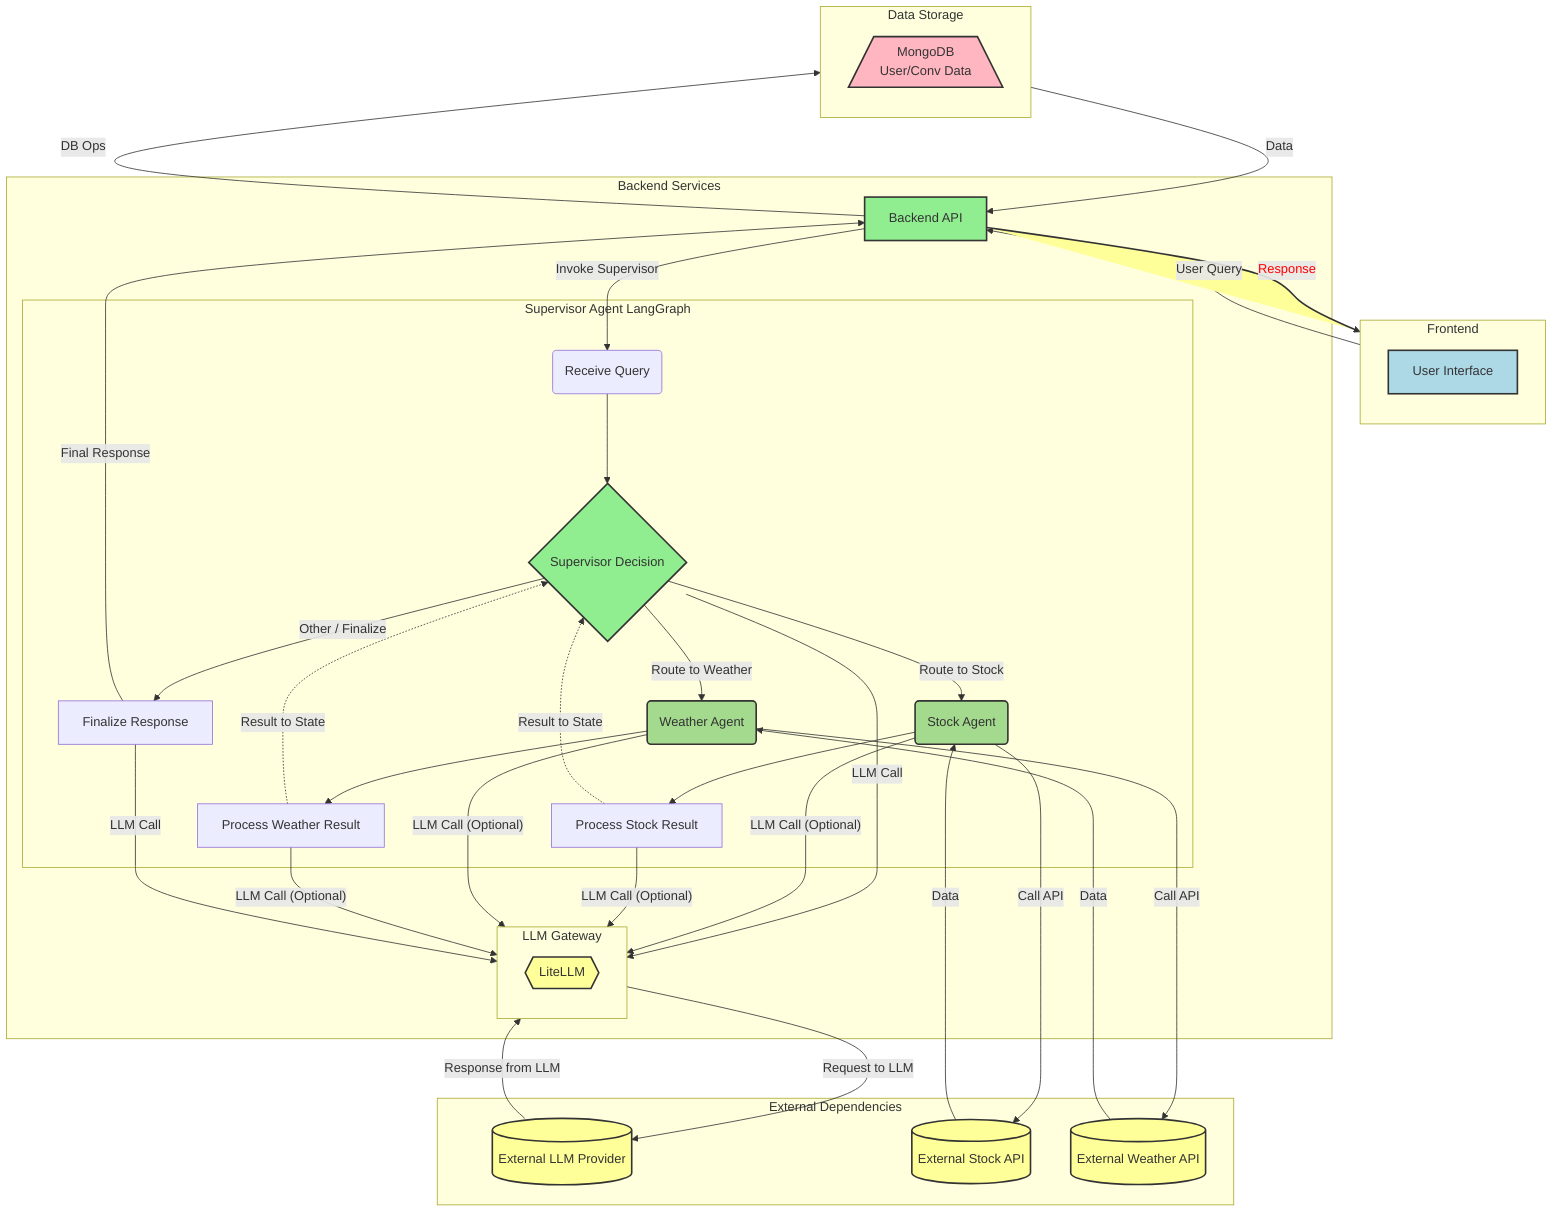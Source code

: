 %% title: Revised Phase 3 Architecture Diagram: Add Second Specialized Agent & Enhance Routing
%% Mermaid initialization for styling
%%{
  init: {
    'theme': 'base', %% Starting from a base theme for customization
    'themeVariables': {
      'fontFamily': 'Arial, sans-serif', %% Using a common, readable font
      'fontSize': '16px',             %% Slightly larger font size
      'primaryColor': '#ADD8E6',       %% Light Blue (UI)
      'secondaryColor': '#90EE90',      %% Light Green (Backend/Supervisor)
      'tertiaryColor': '#A3DA8D',       %% Medium Green (Specialized Agent)
      'quaternaryColor': '#FFB6C1',     %% Light Red/Pink (Database/Memory/Resources)
      'lineColor': '#555',              %% Darker lines for clarity
      'nodeBorder': '#333',             %% Darker node borders
      'primaryTextColor': '#333',       %% Dark text for readability
      'clusterBorder': '#BBB',          %% Lighter border for subgraphs
      'clusterBkg': '#F9f9f9'           %% Light background for subgraphs
    },
    'flowchart': {
      'curve': 'basis' %% Use 'basis' or 'linear' for curved lines
    },
    'look': 'handDrawn' %% Request hand-drawn look - support is renderer-dependent
  }
}%%
flowchart TD

    %% Define Custom Styles
    classDef uiStyle fill:#ADD8E6,stroke:#333,stroke-width:2px;
    %% Backend and Supervisor color
    classDef backendStyle fill:#90EE90,stroke:#333,stroke-width:2px;
    %% Specialized Agent color
    classDef agentStyle fill:#A3DA8D,stroke:#333,stroke-width:2px;
    classDef dbStyle fill:#FFB6C1,stroke:#333,stroke-width:2px;
    classDef externalStyle fill:#FFFF99,stroke:#333,stroke-width:2px;
    %% Tools/Resources color
    classDef resourceStyle fill:#FFB6C1,stroke:#333,stroke-width:2px;

    %% Define Nodes and Subgraphs with IDs and Titles

    subgraph FE[Frontend]
        direction TB
        UI[User Interface]:::uiStyle
    end

    %% Backend Services contains the core application logic
    subgraph BS[Backend Services]
        direction TB
        BackendAPI[Backend API]:::backendStyle

        %% Main LangGraph orchestrated by the Supervisor
        subgraph SupervisorGraph[Supervisor Agent LangGraph]
            direction TB
            Input(Receive Query)
            %% Supervisor Node decides routing
            SupervisorNode{Supervisor Decision}:::backendStyle
            %% First Specialized Agent Node (Stock Agent)
            StockAgentNode(Stock Agent):::agentStyle
            %% Node to process results from the Stock agent
            ProcessStockResult[Process Stock Result]
            %% Second Specialized Agent Node (Weather Agent)
            WeatherAgentNode(Weather Agent):::agentStyle
            %% Node to process results from the Weather agent
            ProcessWeatherResult[Process Weather Result]
            %% Node to finalize the response before sending back
            FinalizeResponse[Finalize Response]
        end

        %% LLM Gateway for abstracting LLM calls
        subgraph LG[LLM Gateway]
            direction TB
            %% LiteLLM component
            LiteLLMGateway{{LiteLLM}}:::externalStyle
        end


    end
        %% Data Storage for user and conversation data
    subgraph DS[Data Storage]
             direction TB
             %% User and Conversation History Data in MongoDB
             MongoDB[/MongoDB<br>User/Conv Data\]:::dbStyle
        end
    %% External APIs and services
    subgraph ED[External Dependencies]
        direction TB
        %% External LLM Provider
        ExternalLLM[(External LLM Provider)]:::externalStyle
        %% Stock API used by the Stock Agent
        StockAPI[(External Stock API)]:::externalStyle
        %% New: Weather API used by the Weather Agent
        WeatherAPI[(External Weather API)]:::externalStyle
    end

    %% Define Flow (Edges)

    %% Frontend sends queries to Backend API
    FE -- "User Query" --> BackendAPI;
    %% Backend API sends response back to Frontend
    BackendAPI -- "Response" --> FE;

    %% Backend API invokes the Supervisor LangGraph
    BackendAPI -- "Invoke Supervisor" --> Input;

    %% Flow within Supervisor LangGraph
    Input --> SupervisorNode;

    %% Supervisor routes to Specialized Agents (Stock or Weather)
    SupervisorNode -- "Route to Stock" --> StockAgentNode;
    %% New: Routing to Weather Agent
    SupervisorNode -- "Route to Weather" --> WeatherAgentNode;
    %% Simplified: Supervisor can also finalize directly for simple queries
    SupervisorNode -- "Other / Finalize" --> FinalizeResponse;

    %% Specialized Agent performs task and returns to Supervisor flow (conceptual return via state update)
    %% Stock Agent task and result processing
    StockAgentNode --> ProcessStockResult;
    %% New: Weather Agent task and result processing
    WeatherAgentNode --> ProcessWeatherResult;

    %% Results are available for Supervisor after processing
    ProcessStockResult -. "Result to State" .-> SupervisorNode;
    ProcessWeatherResult -. "Result to State" .-> SupervisorNode;

    %% Specialized Agents interact with their tools
    %% Stock Agent calls the external Stock API
    StockAgentNode -- "Call API" --> StockAPI;
    %% Agent gets data from the tool
    StockAPI -- "Data" --> StockAgentNode;
    %% New: Weather Agent calls the external Weather API
    WeatherAgentNode -- "Call API" --> WeatherAPI;
    %% Agent gets data from the tool
    WeatherAPI -- "Data" --> WeatherAgentNode;


    %% LLM interactions (via Gateway)
    %% Supervisor might use LLM for routing decisions
    SupervisorNode -- "LLM Call" --> LG;
    %% Specialized Agents might use LLM internally (e.g., for processing or tool use)
    StockAgentNode -- "LLM Call (Optional)" --> LG;
    ProcessStockResult -- "LLM Call (Optional)" --> LG;
    %% New: Weather Agent might use LLM
    WeatherAgentNode -- "LLM Call (Optional)" --> LG; 
    ProcessWeatherResult -- "LLM Call (Optional)" --> LG;
    %% Final response generation uses LLM via the Gateway
    FinalizeResponse -- "LLM Call" --> LG;

    %% LiteLLM Gateway interacts with the External LLM Provider
    LG -- "Request to LLM" --> ExternalLLM;
    ExternalLLM -- "Response from LLM" --> LG;

    %% Backend API interacts with Data Storage for user/conv data
    BackendAPI -- "DB Ops" --> DS;
    DS -- "Data" --> BackendAPI;

    %% Final response path from Supervisor LangGraph back to Backend API
    FinalizeResponse -- "Final Response" --> BackendAPI;


    %% Apply curved lines using 'basis' interpolation for smooth flow
    linkStyle default interpolate basis;
    linkStyle 1 fill:#FFFF99,stroke:#333,color:red,stroke-width:2px;